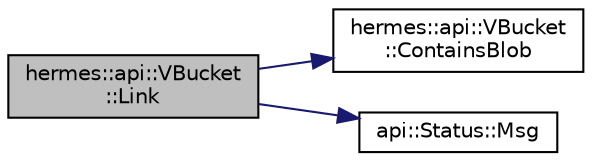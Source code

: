 digraph "hermes::api::VBucket::Link"
{
 // LATEX_PDF_SIZE
  edge [fontname="Helvetica",fontsize="10",labelfontname="Helvetica",labelfontsize="10"];
  node [fontname="Helvetica",fontsize="10",shape=record];
  rankdir="LR";
  Node1 [label="hermes::api::VBucket\l::Link",height=0.2,width=0.4,color="black", fillcolor="grey75", style="filled", fontcolor="black",tooltip=" "];
  Node1 -> Node2 [color="midnightblue",fontsize="10",style="solid",fontname="Helvetica"];
  Node2 [label="hermes::api::VBucket\l::ContainsBlob",height=0.2,width=0.4,color="black", fillcolor="white", style="filled",URL="$classhermes_1_1api_1_1_v_bucket.html#a5e89b46dc3aca4f5bcf780c81c7850e4",tooltip=" "];
  Node1 -> Node3 [color="midnightblue",fontsize="10",style="solid",fontname="Helvetica"];
  Node3 [label="api::Status::Msg",height=0.2,width=0.4,color="black", fillcolor="white", style="filled",URL="$classapi_1_1_status.html#ac896de1ec4175376237ca1088e901f23",tooltip=" "];
}
